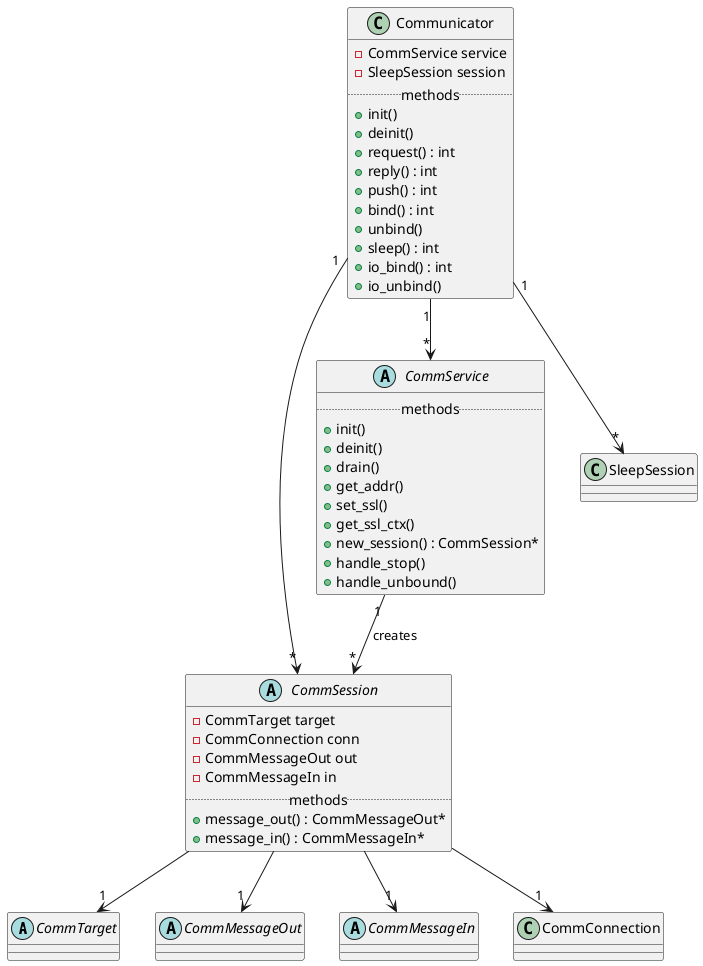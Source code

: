 @startuml

abstract class CommTarget {
}

abstract class CommMessageOut {
}

abstract class CommMessageIn {
}

class CommConnection {
}

abstract class CommSession {
  {field} -CommTarget target
  {field} -CommConnection conn
  {field} -CommMessageOut out
  {field} -CommMessageIn in
  .. methods ..
  + message_out() : CommMessageOut*
  + message_in() : CommMessageIn*
}

abstract class CommService {
  .. methods ..
  + init()
  + deinit()
  + drain()
  + get_addr()
  + set_ssl()
  + get_ssl_ctx()
  + new_session() : CommSession*
  + handle_stop()
  + handle_unbound()
}

class SleepSession {
}

class Communicator {
  {field} -CommService service
  {field} -SleepSession session
  .. methods ..
  + init()
  + deinit()
  + request() : int
  + reply() : int
  + push() : int
  + bind() : int
  + unbind()
  + sleep() : int
  + io_bind() : int
  + io_unbind()
}

Communicator "1" --> "*" CommSession
Communicator "1" --> "*" CommService
Communicator "1" --> "*" SleepSession
CommService "1" --> "*" CommSession : creates
CommSession --> "1" CommTarget
CommSession --> "1" CommConnection
CommSession --> "1" CommMessageOut
CommSession --> "1" CommMessageIn

@enduml
